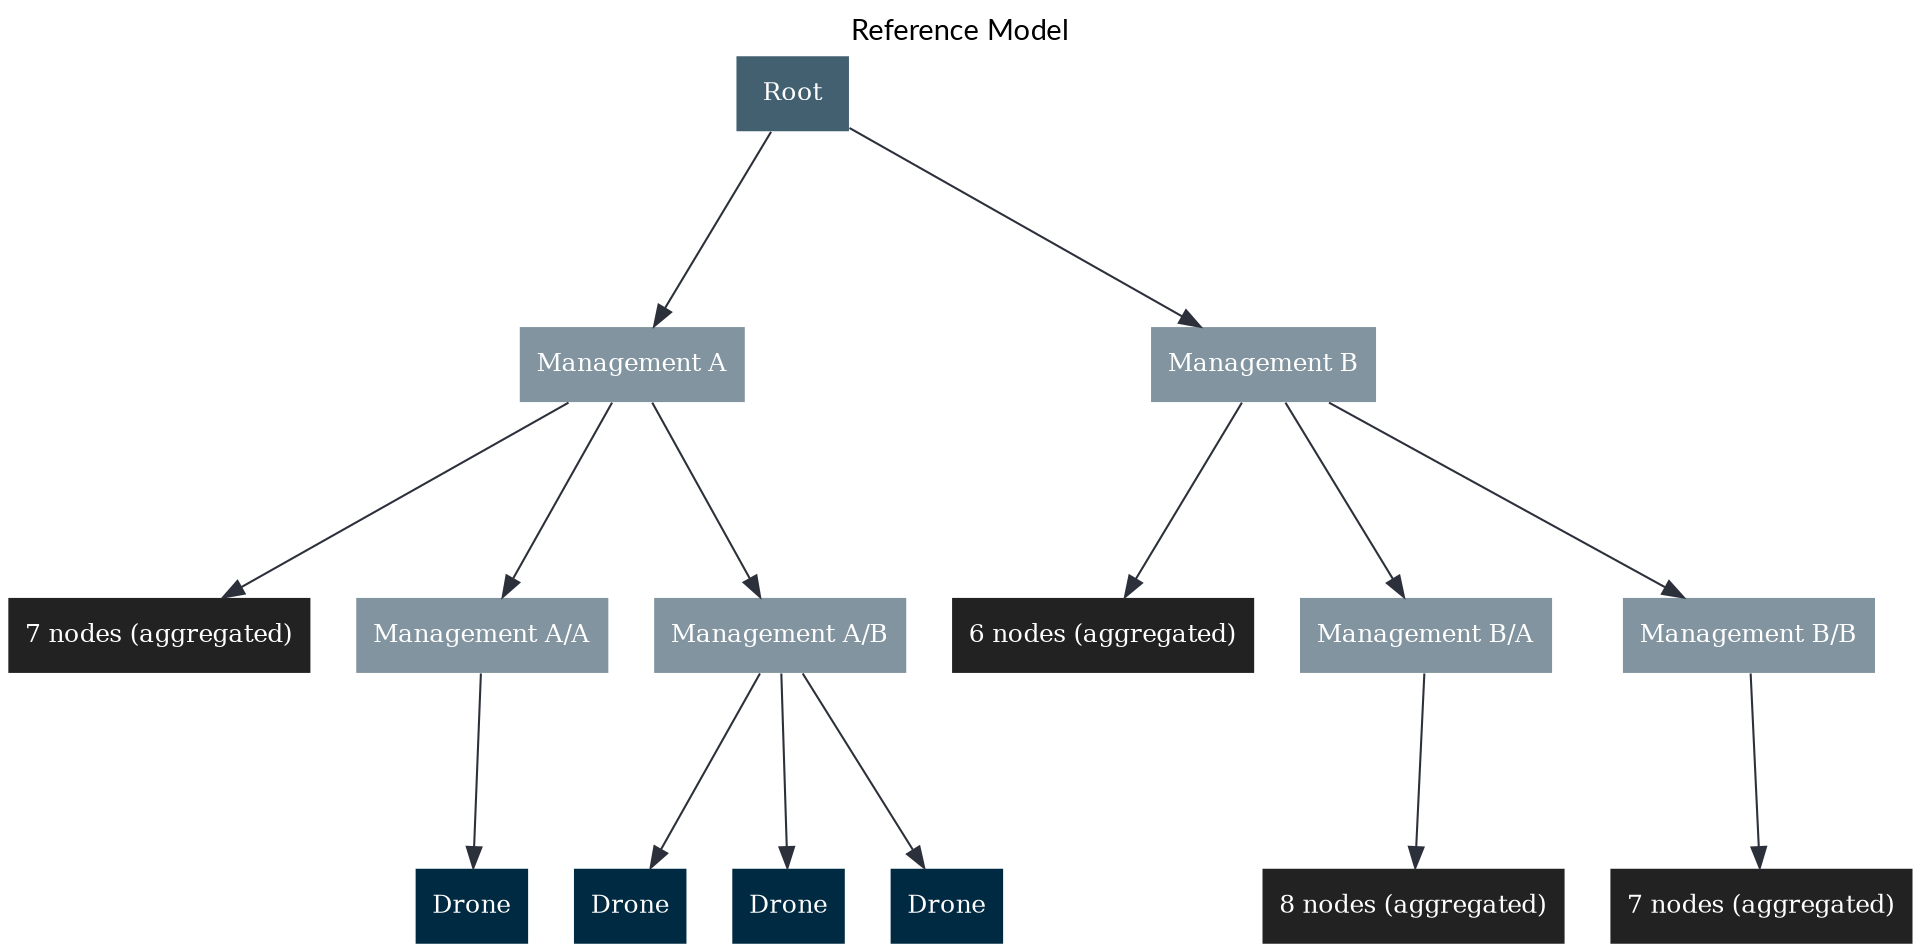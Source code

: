 digraph G {
    // layout="dot"; // circo, dot, fdp, neato, osage, sfdp, twopi
    label="Reference Model";
    labelloc="t";
    rankdir="TB";
    splines=true;
    overlap=false;
    // K=0.6;
    // sep="+50,50"; // increase this to make the graph more spread out
    nodesep="0.3";
    ranksep="1.3";
    fontname="Lato";
    node [ shape="plaintext" style="filled, rounded" fontsize=12]
    edge [ fontname="Lato" color="#2B303A" fontsize=8]

  node [style="filled, dashed" fillcolor="#222222" fontcolor="#ffffff" penwidth=1 color="#dddddd"]; {
            agg_mgmt_a[label="7 nodes (aggregated)"];
            agg_mgmt_b[label="6 nodes (aggregated)"];
            agg_mgmt_b_a[label="8 nodes (aggregated)"];
            agg_mgmt_b_b[label="7 nodes (aggregated)"];
    }
  node [style="filled, dashed" fillcolor="#002a41" fontcolor="#ffffff" penwidth=1 color="#dddddd"]; {
            drone_02[label="Drone"];
            drone_03[label="Drone"];
            drone_04[label="Drone"];
            drone_05[label="Drone"];
    }
  node [style="filled, dashed" fillcolor="#224558" fontcolor="#ffffff" penwidth=1 color="#dddddd"]; {
    }
  node [style="filled, dashed" fillcolor="#426070" fontcolor="#ffffff" penwidth=1 color="#dddddd"]; {
            root[label="Root"];
    }
  node [style="filled, dashed" fillcolor="#8194a0" fontcolor="#ffffff" penwidth=1 color="#dddddd"]; {
            mgmt_a[label="Management A"];
            mgmt_a_a[label="Management A/A"];
            mgmt_a_b[label="Management A/B"];
            mgmt_b[label="Management B"];
            mgmt_b_a[label="Management B/A"];
            mgmt_b_b[label="Management B/B"];
    }

node [style="filled, rounded" fillcolor="#dddddd" fontcolor="#000000"];

      root -> mgmt_a;
      mgmt_a -> mgmt_a_a;
      mgmt_a -> mgmt_a_b;
      root -> mgmt_b;
      mgmt_b -> mgmt_b_a;
      mgmt_b -> mgmt_b_b;
      mgmt_a_a -> drone_02;
      mgmt_a_b -> drone_03;
      mgmt_a_b -> drone_04;
      mgmt_a_b -> drone_05;
      mgmt_a -> agg_mgmt_a;
      mgmt_b_a -> agg_mgmt_b_a;
      mgmt_b_b -> agg_mgmt_b_b;
      mgmt_b -> agg_mgmt_b;
}
